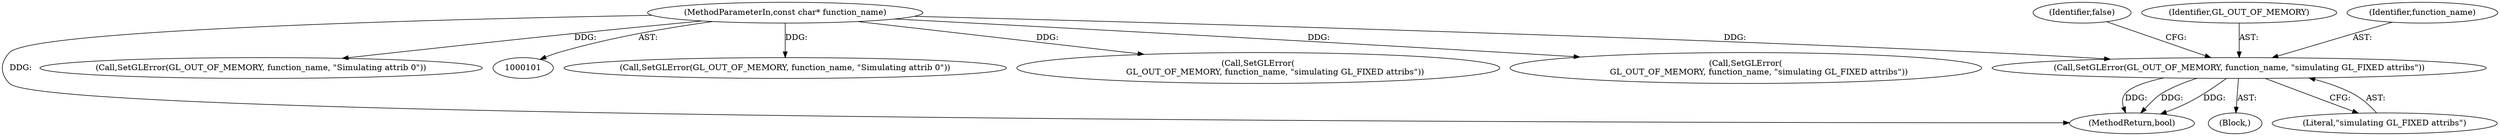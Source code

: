 digraph "0_Chrome_3aad1a37affb1ab70d1897f2b03eb8c077264984_2@pointer" {
"1000237" [label="(Call,SetGLError(GL_OUT_OF_MEMORY, function_name, \"simulating GL_FIXED attribs\"))"];
"1000102" [label="(MethodParameterIn,const char* function_name)"];
"1000173" [label="(Call,SetGLError(GL_OUT_OF_MEMORY, function_name, \"Simulating attrib 0\"))"];
"1000102" [label="(MethodParameterIn,const char* function_name)"];
"1000210" [label="(Call,SetGLError(\n             GL_OUT_OF_MEMORY, function_name, \"simulating GL_FIXED attribs\"))"];
"1000237" [label="(Call,SetGLError(GL_OUT_OF_MEMORY, function_name, \"simulating GL_FIXED attribs\"))"];
"1000268" [label="(Call,SetGLError(\n          GL_OUT_OF_MEMORY, function_name, \"simulating GL_FIXED attribs\"))"];
"1000242" [label="(Identifier,false)"];
"1000402" [label="(MethodReturn,bool)"];
"1000236" [label="(Block,)"];
"1000240" [label="(Literal,\"simulating GL_FIXED attribs\")"];
"1000238" [label="(Identifier,GL_OUT_OF_MEMORY)"];
"1000239" [label="(Identifier,function_name)"];
"1000316" [label="(Call,SetGLError(GL_OUT_OF_MEMORY, function_name, \"Simulating attrib 0\"))"];
"1000237" -> "1000236"  [label="AST: "];
"1000237" -> "1000240"  [label="CFG: "];
"1000238" -> "1000237"  [label="AST: "];
"1000239" -> "1000237"  [label="AST: "];
"1000240" -> "1000237"  [label="AST: "];
"1000242" -> "1000237"  [label="CFG: "];
"1000237" -> "1000402"  [label="DDG: "];
"1000237" -> "1000402"  [label="DDG: "];
"1000237" -> "1000402"  [label="DDG: "];
"1000102" -> "1000237"  [label="DDG: "];
"1000102" -> "1000101"  [label="AST: "];
"1000102" -> "1000402"  [label="DDG: "];
"1000102" -> "1000173"  [label="DDG: "];
"1000102" -> "1000210"  [label="DDG: "];
"1000102" -> "1000268"  [label="DDG: "];
"1000102" -> "1000316"  [label="DDG: "];
}
